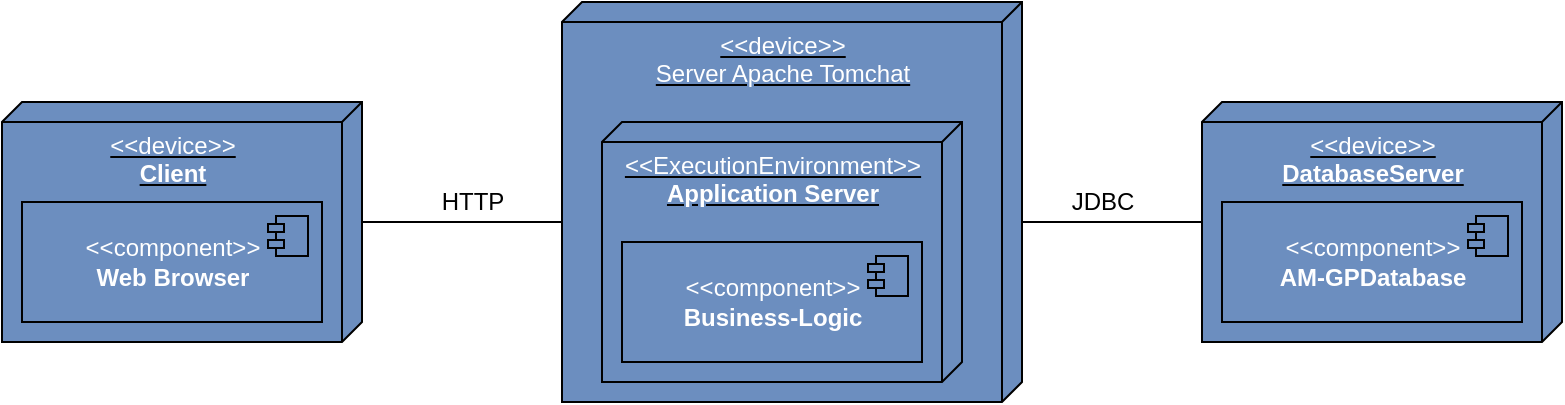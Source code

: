 <mxfile version="14.3.2" type="device"><diagram id="G-vPqQcAMMxIpwn9m07E" name="Page-1"><mxGraphModel dx="965" dy="534" grid="1" gridSize="10" guides="1" tooltips="1" connect="1" arrows="1" fold="1" page="1" pageScale="1" pageWidth="827" pageHeight="1169" math="0" shadow="0"><root><mxCell id="0"/><mxCell id="1" parent="0"/><mxCell id="NE9hQdIixY5E2QJojkDA-14" style="edgeStyle=orthogonalEdgeStyle;rounded=0;orthogonalLoop=1;jettySize=auto;html=1;endArrow=none;endFill=0;" parent="1" source="NE9hQdIixY5E2QJojkDA-1" target="NE9hQdIixY5E2QJojkDA-2" edge="1"><mxGeometry relative="1" as="geometry"><Array as="points"><mxPoint x="380" y="540"/><mxPoint x="380" y="540"/></Array></mxGeometry></mxCell><mxCell id="NE9hQdIixY5E2QJojkDA-1" value="&lt;font color=&quot;#ffffff&quot;&gt;&amp;lt;&amp;lt;device&amp;gt;&amp;gt;&lt;br&gt;&lt;b&gt;Client&lt;/b&gt;&lt;/font&gt;" style="verticalAlign=top;align=center;spacingTop=8;spacingLeft=2;spacingRight=12;shape=cube;size=10;direction=south;fontStyle=4;html=1;fillColor=#6C8EBF;" parent="1" vertex="1"><mxGeometry x="120" y="480" width="180" height="120" as="geometry"/></mxCell><mxCell id="NE9hQdIixY5E2QJojkDA-19" style="edgeStyle=orthogonalEdgeStyle;rounded=0;orthogonalLoop=1;jettySize=auto;html=1;endArrow=none;endFill=0;" parent="1" source="NE9hQdIixY5E2QJojkDA-2" target="NE9hQdIixY5E2QJojkDA-16" edge="1"><mxGeometry relative="1" as="geometry"><Array as="points"><mxPoint x="660" y="540"/><mxPoint x="660" y="540"/></Array></mxGeometry></mxCell><mxCell id="NE9hQdIixY5E2QJojkDA-2" value="&lt;font color=&quot;#ffffff&quot;&gt;&amp;lt;&amp;lt;device&amp;gt;&amp;gt;&lt;br&gt;Server Apache Tomchat&lt;/font&gt;" style="verticalAlign=top;align=center;spacingTop=8;spacingLeft=2;spacingRight=12;shape=cube;size=10;direction=south;fontStyle=4;html=1;fillColor=#6C8EBF;" parent="1" vertex="1"><mxGeometry x="400" y="430" width="230" height="200" as="geometry"/></mxCell><mxCell id="NE9hQdIixY5E2QJojkDA-3" value="&lt;font color=&quot;#ffffff&quot;&gt;&amp;lt;&amp;lt;component&amp;gt;&amp;gt;&lt;br&gt;&lt;b&gt;Web Browser&lt;/b&gt;&lt;/font&gt;" style="html=1;dropTarget=0;fillColor=#6C8EBF;" parent="1" vertex="1"><mxGeometry x="130" y="530" width="150" height="60" as="geometry"/></mxCell><mxCell id="NE9hQdIixY5E2QJojkDA-4" value="" style="shape=module;jettyWidth=8;jettyHeight=4;fillColor=#6C8EBF;" parent="NE9hQdIixY5E2QJojkDA-3" vertex="1"><mxGeometry x="1" width="20" height="20" relative="1" as="geometry"><mxPoint x="-27" y="7" as="offset"/></mxGeometry></mxCell><mxCell id="NE9hQdIixY5E2QJojkDA-5" value="&lt;font color=&quot;#ffffff&quot;&gt;&amp;lt;&amp;lt;ExecutionEnvironment&amp;gt;&amp;gt;&lt;br&gt;&lt;/font&gt;&lt;div&gt;&lt;b&gt;&lt;font color=&quot;#ffffff&quot;&gt;Application Server&lt;/font&gt;&lt;/b&gt;&lt;/div&gt;" style="verticalAlign=top;align=center;spacingTop=8;spacingLeft=2;spacingRight=12;shape=cube;size=10;direction=south;fontStyle=4;html=1;fillColor=#6C8EBF;" parent="1" vertex="1"><mxGeometry x="420" y="490" width="180" height="130" as="geometry"/></mxCell><mxCell id="NE9hQdIixY5E2QJojkDA-15" value="HTTP" style="text;html=1;align=center;verticalAlign=middle;resizable=0;points=[];autosize=1;" parent="1" vertex="1"><mxGeometry x="330" y="520" width="50" height="20" as="geometry"/></mxCell><mxCell id="NE9hQdIixY5E2QJojkDA-16" value="&lt;font color=&quot;#ffffff&quot;&gt;&amp;lt;&amp;lt;device&amp;gt;&amp;gt;&lt;br&gt;&lt;b&gt;DatabaseServer&lt;/b&gt;&lt;/font&gt;" style="verticalAlign=top;align=center;spacingTop=8;spacingLeft=2;spacingRight=12;shape=cube;size=10;direction=south;fontStyle=4;html=1;fillColor=#6C8EBF;" parent="1" vertex="1"><mxGeometry x="720" y="480" width="180" height="120" as="geometry"/></mxCell><mxCell id="NE9hQdIixY5E2QJojkDA-17" value="&lt;font color=&quot;#ffffff&quot;&gt;&amp;lt;&amp;lt;component&amp;gt;&amp;gt;&lt;br&gt;&lt;b&gt;AM-GPDatabase&lt;/b&gt;&lt;/font&gt;" style="html=1;dropTarget=0;fillColor=#6C8EBF;" parent="1" vertex="1"><mxGeometry x="730" y="530" width="150" height="60" as="geometry"/></mxCell><mxCell id="NE9hQdIixY5E2QJojkDA-18" value="" style="shape=module;jettyWidth=8;jettyHeight=4;fillColor=#6C8EBF;" parent="NE9hQdIixY5E2QJojkDA-17" vertex="1"><mxGeometry x="1" width="20" height="20" relative="1" as="geometry"><mxPoint x="-27" y="7" as="offset"/></mxGeometry></mxCell><mxCell id="NE9hQdIixY5E2QJojkDA-20" value="JDBC" style="text;html=1;align=center;verticalAlign=middle;resizable=0;points=[];autosize=1;" parent="1" vertex="1"><mxGeometry x="645" y="520" width="50" height="20" as="geometry"/></mxCell><mxCell id="-_2M6sncft-HsVeKp5gy-1" value="&lt;font color=&quot;#ffffff&quot;&gt;&amp;lt;&amp;lt;component&amp;gt;&amp;gt;&lt;br&gt;&lt;b&gt;Business-Logic&lt;/b&gt;&lt;br&gt;&lt;/font&gt;" style="html=1;dropTarget=0;fillColor=#6C8EBF;" vertex="1" parent="1"><mxGeometry x="430" y="550" width="150" height="60" as="geometry"/></mxCell><mxCell id="-_2M6sncft-HsVeKp5gy-2" value="" style="shape=module;jettyWidth=8;jettyHeight=4;fillColor=#6C8EBF;" vertex="1" parent="-_2M6sncft-HsVeKp5gy-1"><mxGeometry x="1" width="20" height="20" relative="1" as="geometry"><mxPoint x="-27" y="7" as="offset"/></mxGeometry></mxCell></root></mxGraphModel></diagram></mxfile>